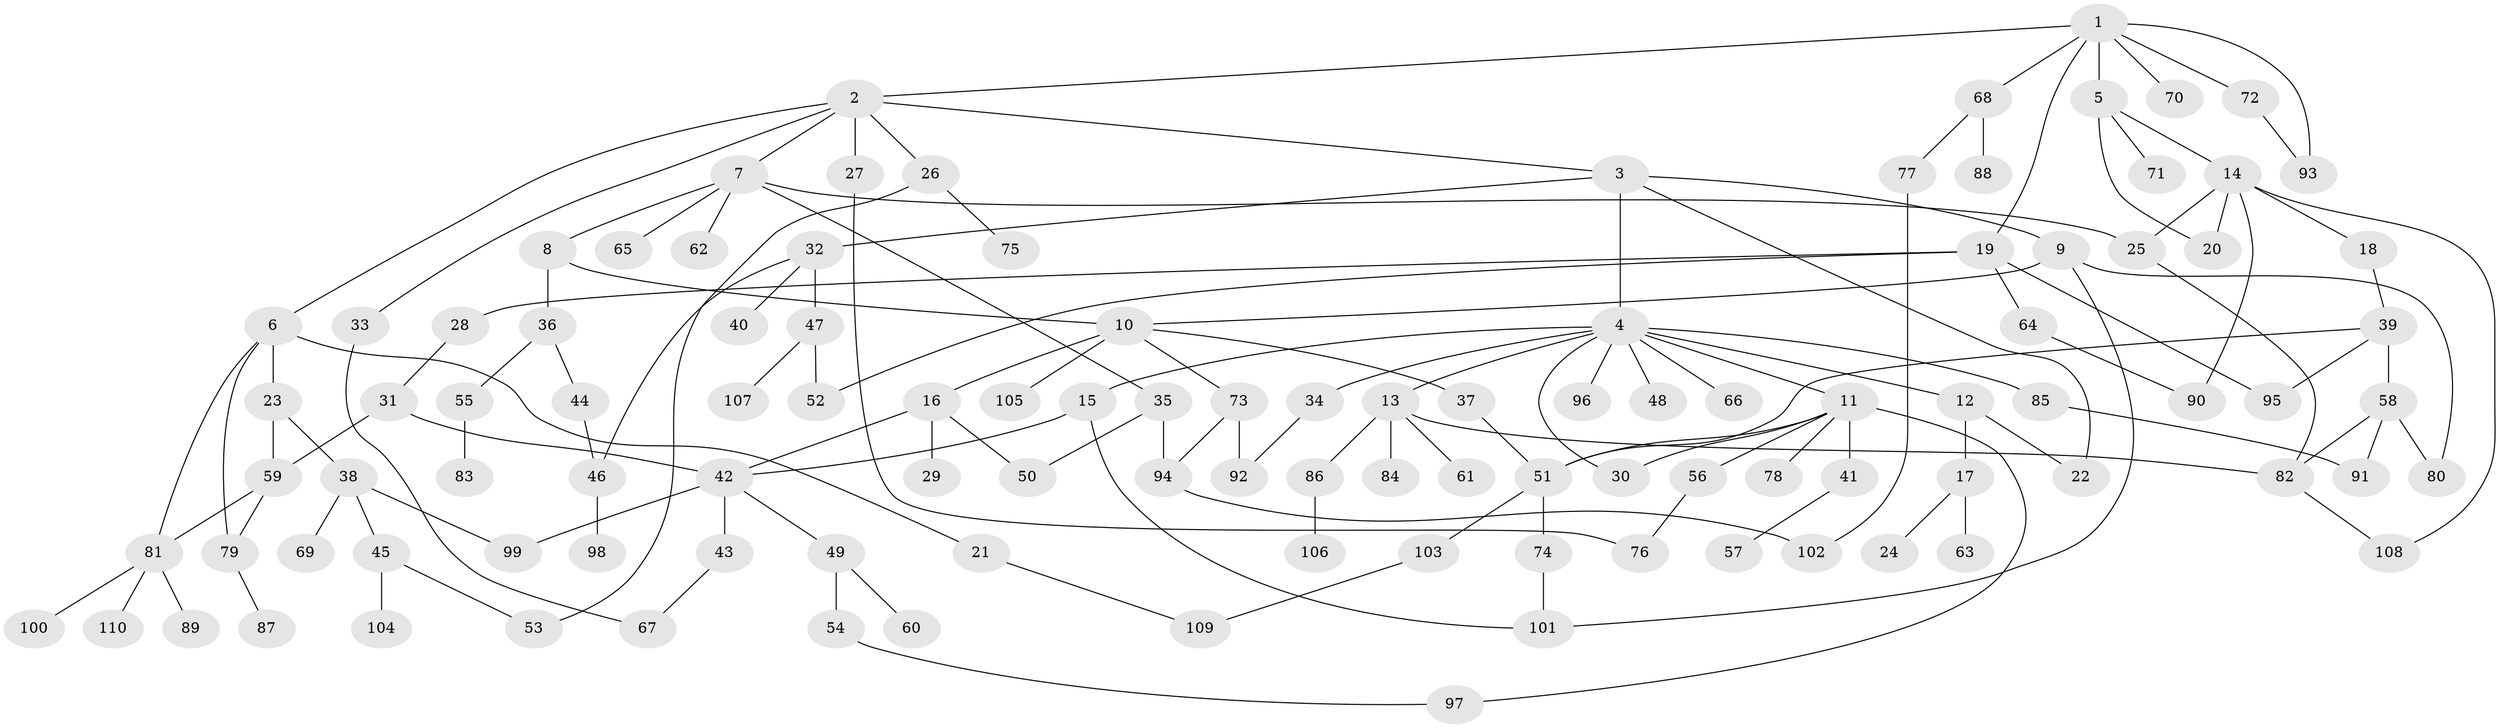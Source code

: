 // Generated by graph-tools (version 1.1) at 2025/49/03/09/25 03:49:17]
// undirected, 110 vertices, 143 edges
graph export_dot {
graph [start="1"]
  node [color=gray90,style=filled];
  1;
  2;
  3;
  4;
  5;
  6;
  7;
  8;
  9;
  10;
  11;
  12;
  13;
  14;
  15;
  16;
  17;
  18;
  19;
  20;
  21;
  22;
  23;
  24;
  25;
  26;
  27;
  28;
  29;
  30;
  31;
  32;
  33;
  34;
  35;
  36;
  37;
  38;
  39;
  40;
  41;
  42;
  43;
  44;
  45;
  46;
  47;
  48;
  49;
  50;
  51;
  52;
  53;
  54;
  55;
  56;
  57;
  58;
  59;
  60;
  61;
  62;
  63;
  64;
  65;
  66;
  67;
  68;
  69;
  70;
  71;
  72;
  73;
  74;
  75;
  76;
  77;
  78;
  79;
  80;
  81;
  82;
  83;
  84;
  85;
  86;
  87;
  88;
  89;
  90;
  91;
  92;
  93;
  94;
  95;
  96;
  97;
  98;
  99;
  100;
  101;
  102;
  103;
  104;
  105;
  106;
  107;
  108;
  109;
  110;
  1 -- 2;
  1 -- 5;
  1 -- 19;
  1 -- 68;
  1 -- 70;
  1 -- 72;
  1 -- 93;
  2 -- 3;
  2 -- 6;
  2 -- 7;
  2 -- 26;
  2 -- 27;
  2 -- 33;
  3 -- 4;
  3 -- 9;
  3 -- 22;
  3 -- 32;
  4 -- 11;
  4 -- 12;
  4 -- 13;
  4 -- 15;
  4 -- 34;
  4 -- 48;
  4 -- 66;
  4 -- 85;
  4 -- 96;
  4 -- 30;
  5 -- 14;
  5 -- 20;
  5 -- 71;
  6 -- 21;
  6 -- 23;
  6 -- 79;
  6 -- 81;
  7 -- 8;
  7 -- 25;
  7 -- 35;
  7 -- 62;
  7 -- 65;
  8 -- 36;
  8 -- 10;
  9 -- 10;
  9 -- 80;
  9 -- 101;
  10 -- 16;
  10 -- 37;
  10 -- 73;
  10 -- 105;
  11 -- 30;
  11 -- 41;
  11 -- 56;
  11 -- 78;
  11 -- 97;
  11 -- 51;
  12 -- 17;
  12 -- 22;
  13 -- 61;
  13 -- 84;
  13 -- 86;
  13 -- 82;
  14 -- 18;
  14 -- 25;
  14 -- 20;
  14 -- 108;
  14 -- 90;
  15 -- 42;
  15 -- 101;
  16 -- 29;
  16 -- 50;
  16 -- 42;
  17 -- 24;
  17 -- 63;
  18 -- 39;
  19 -- 28;
  19 -- 64;
  19 -- 95;
  19 -- 52;
  21 -- 109;
  23 -- 38;
  23 -- 59;
  25 -- 82;
  26 -- 75;
  26 -- 53;
  27 -- 76;
  28 -- 31;
  31 -- 59;
  31 -- 42;
  32 -- 40;
  32 -- 46;
  32 -- 47;
  33 -- 67;
  34 -- 92;
  35 -- 50;
  35 -- 94;
  36 -- 44;
  36 -- 55;
  37 -- 51;
  38 -- 45;
  38 -- 69;
  38 -- 99;
  39 -- 58;
  39 -- 95;
  39 -- 51;
  41 -- 57;
  42 -- 43;
  42 -- 49;
  42 -- 99;
  43 -- 67;
  44 -- 46;
  45 -- 53;
  45 -- 104;
  46 -- 98;
  47 -- 52;
  47 -- 107;
  49 -- 54;
  49 -- 60;
  51 -- 74;
  51 -- 103;
  54 -- 97;
  55 -- 83;
  56 -- 76;
  58 -- 82;
  58 -- 91;
  58 -- 80;
  59 -- 81;
  59 -- 79;
  64 -- 90;
  68 -- 77;
  68 -- 88;
  72 -- 93;
  73 -- 92;
  73 -- 94;
  74 -- 101;
  77 -- 102;
  79 -- 87;
  81 -- 89;
  81 -- 100;
  81 -- 110;
  82 -- 108;
  85 -- 91;
  86 -- 106;
  94 -- 102;
  103 -- 109;
}
